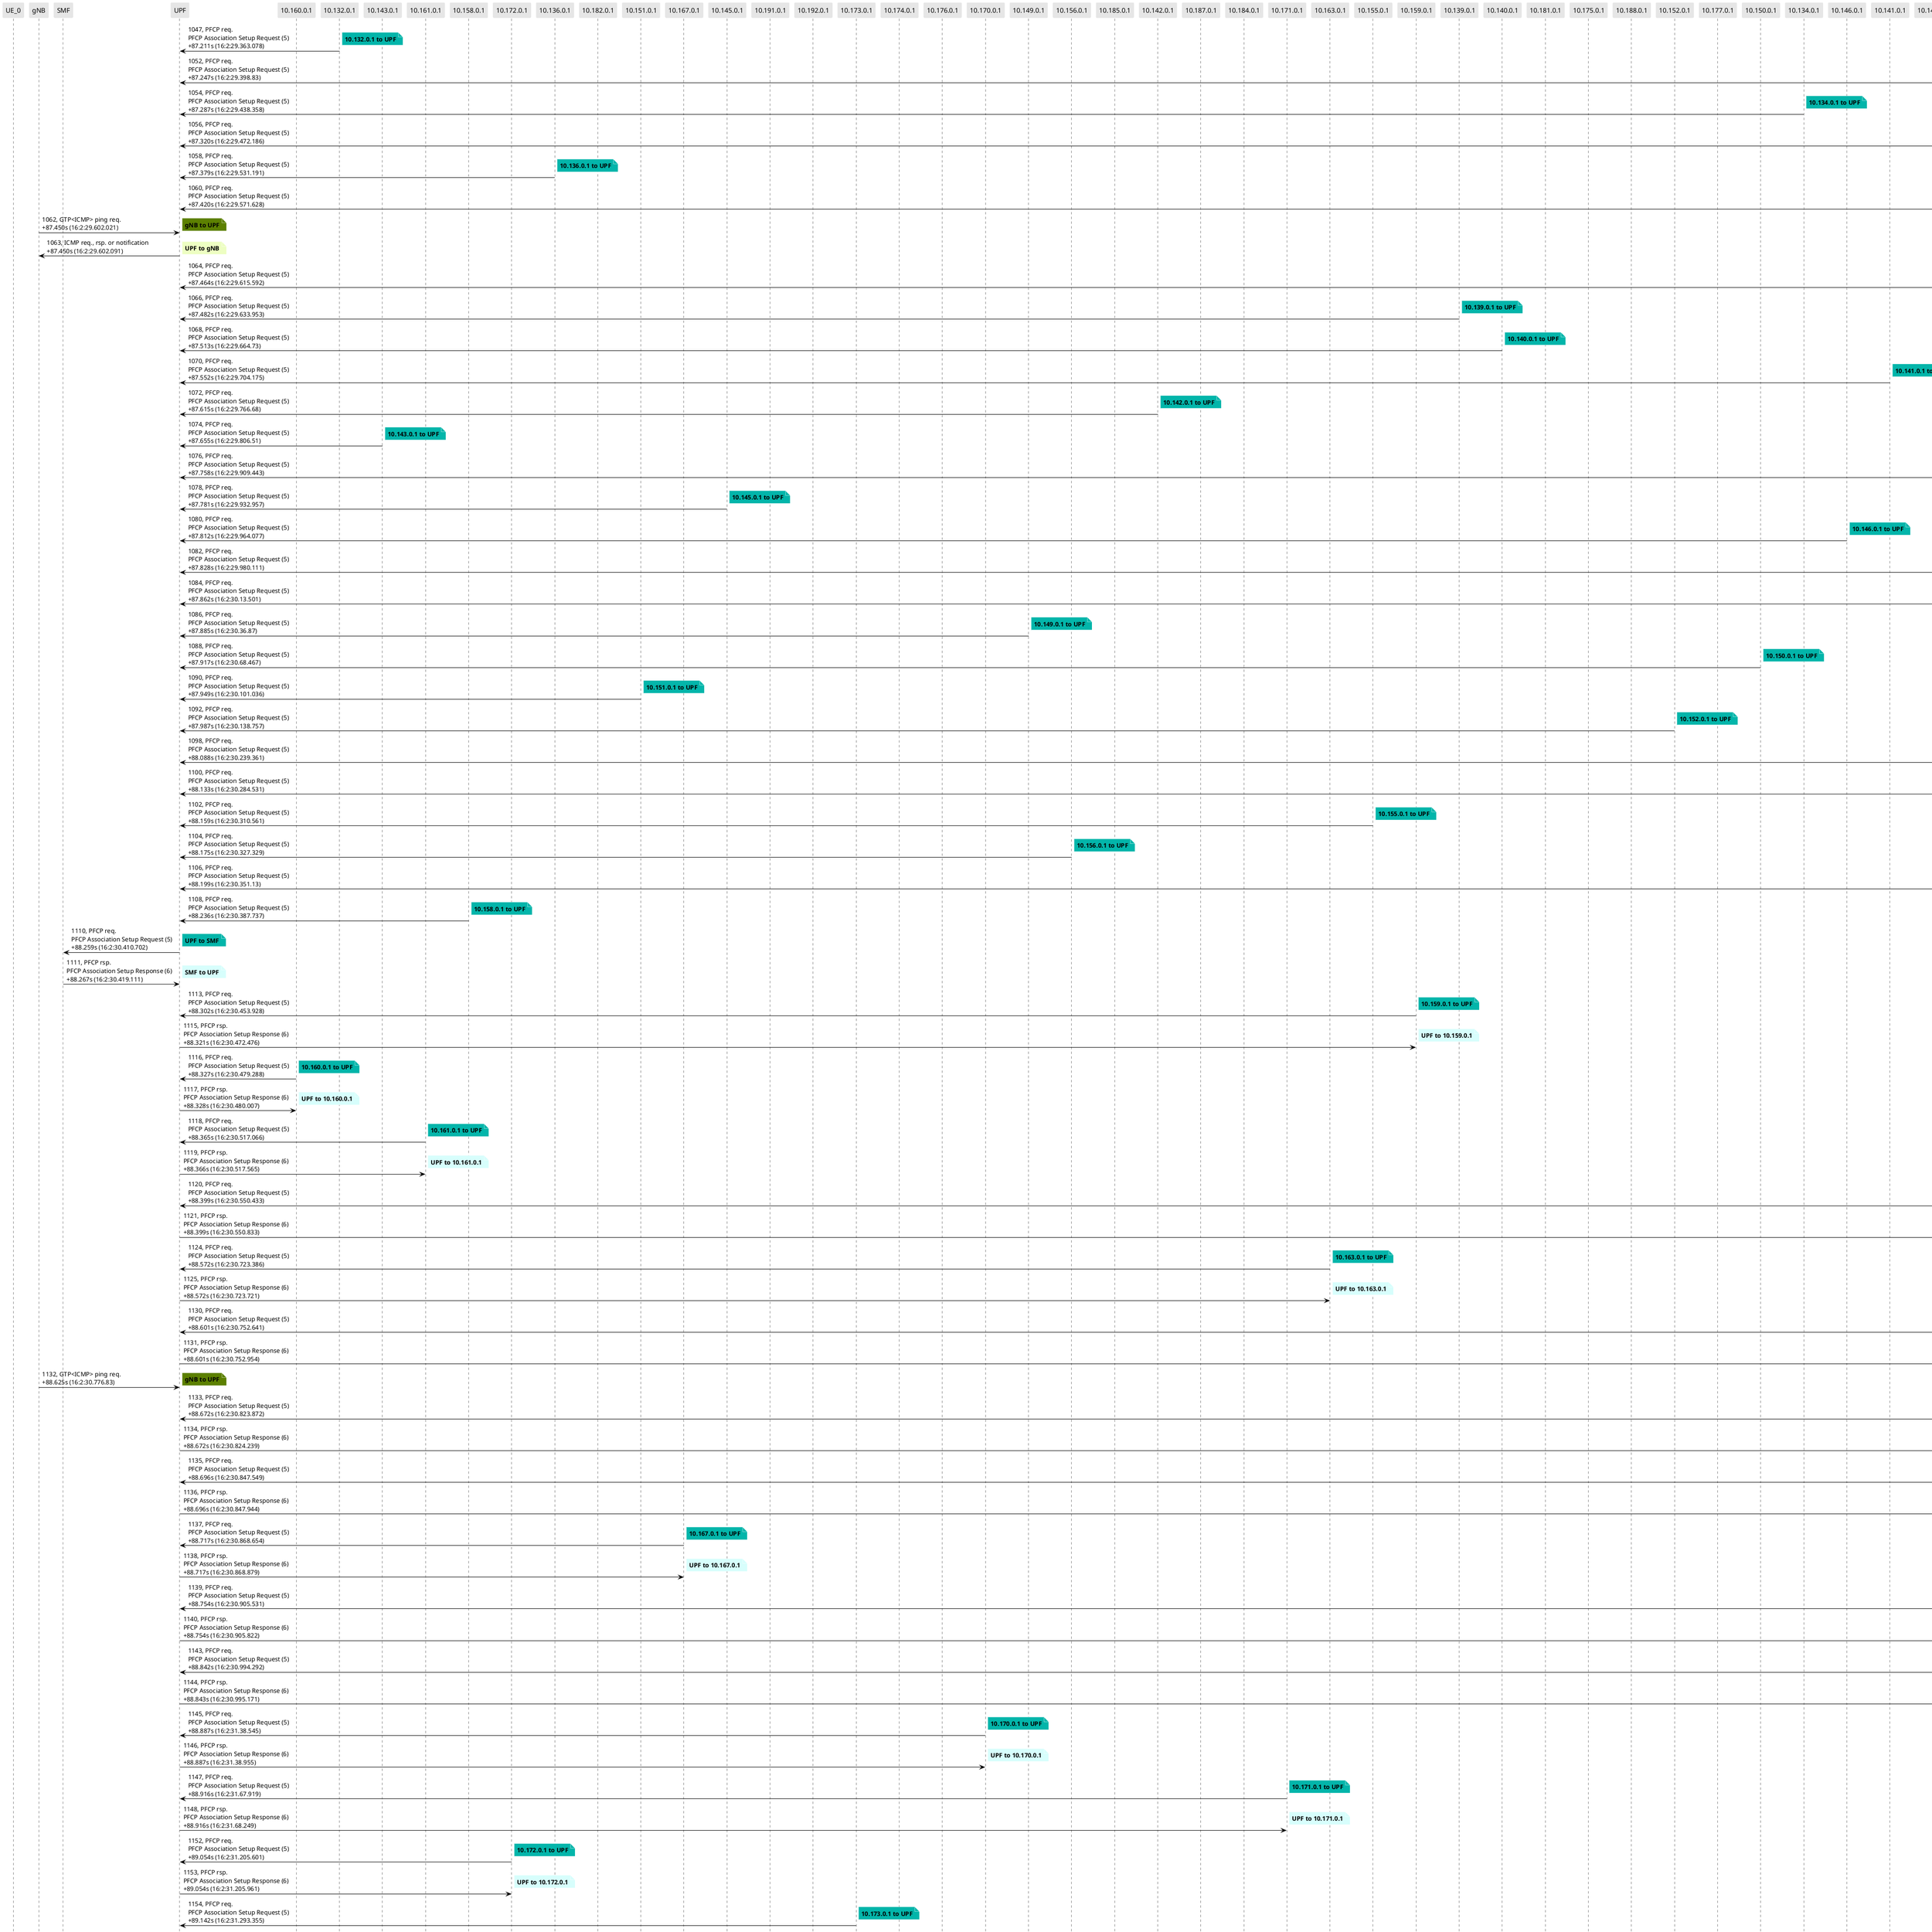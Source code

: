 @startuml
skinparam shadowing false
skinparam NoteBorderColor white
skinparam sequence {
    ArrowColor black
    LifeLineBorderColor black
    LifeLineBackgroundColor black
    ParticipantBorderColor white
    ParticipantBackgroundColor #e6e6e6
}
participant "UE_0"
participant "gNB"
participant "SMF"
participant "UPF"
participant "10.160.0.1"
participant "10.132.0.1"
participant "10.143.0.1"
participant "10.161.0.1"
participant "10.158.0.1"
participant "10.172.0.1"
participant "10.136.0.1"
participant "10.182.0.1"
participant "10.151.0.1"
participant "10.167.0.1"
participant "10.145.0.1"
participant "10.191.0.1"
participant "10.192.0.1"
participant "10.173.0.1"
participant "10.174.0.1"
participant "10.176.0.1"
participant "10.170.0.1"
participant "10.149.0.1"
participant "10.156.0.1"
participant "10.185.0.1"
participant "10.142.0.1"
participant "10.187.0.1"
participant "10.184.0.1"
participant "10.171.0.1"
participant "10.163.0.1"
participant "10.155.0.1"
participant "10.159.0.1"
participant "10.139.0.1"
participant "10.140.0.1"
participant "10.181.0.1"
participant "10.175.0.1"
participant "10.188.0.1"
participant "10.152.0.1"
participant "10.177.0.1"
participant "10.150.0.1"
participant "10.134.0.1"
participant "10.146.0.1"
participant "10.141.0.1"
participant "10.144.0.1"
participant "10.180.0.1"
participant "10.164.0.1"
participant "10.183.0.1"
participant "10.186.0.1"
participant "10.178.0.1"
participant "10.135.0.1"
participant "10.153.0.1"
participant "10.157.0.1"
participant "10.190.0.1"
participant "10.168.0.1"
participant "10.179.0.1"
participant "10.133.0.1"
participant "10.147.0.1"
participant "10.138.0.1"
participant "10.169.0.1"
participant "10.162.0.1"
participant "10.148.0.1"
participant "10.137.0.1"
participant "10.189.0.1"
participant "10.165.0.1"
participant "10.154.0.1"
participant "10.166.0.1"
participant "10.195.0.1"
participant "10.51.0.1"
participant "10.106.0.1"
participant "10.125.0.1"
participant "10.81.0.1"
participant "10.30.0.1"
participant "10.11.0.1"
participant "10.64.0.1"
participant "10.74.0.1"
participant "10.32.0.1"
participant "10.91.0.1"
participant "10.107.0.1"
participant "10.16.0.1"
participant "10.38.0.1"
participant "10.198.0.1"
participant "10.13.0.1"
participant "10.80.0.1"
participant "10.95.0.1"
participant "10.76.0.1"
participant "10.128.0.1"
participant "10.34.0.1"
participant "10.29.0.1"
participant "10.88.0.1"
participant "10.23.0.1"
participant "10.7.0.1"
participant "10.124.0.1"
participant "10.97.0.1"
participant "10.63.0.1"
participant "10.17.0.1"
participant "10.75.0.1"
participant "10.85.0.1"
participant "10.71.0.1"
participant "10.35.0.1"
participant "127.0.0.53"
participant "10.2.0.1"
participant "10.25.0.1"
participant "10.116.0.1"
participant "10.48.0.1"
participant "10.196.0.1"
participant "10.31.0.1"
participant "10.6.0.1"
participant "10.68.0.1"
participant "10.61.0.1"
participant "10.15.0.1"
participant "10.52.0.1"
participant "10.60.0.1"
participant "10.92.0.1"
participant "10.96.0.1"
participant "10.199.0.1"
participant "10.19.0.1"
participant "10.57.0.1"
participant "10.122.0.1"
participant "10.105.0.1"
participant "10.50.0.1"
participant "10.194.0.1"
participant "10.84.0.1"
participant "10.110.0.1"
participant "10.5.0.1"
participant "10.45.0.5"
participant "10.39.0.1"
participant "10.197.0.1"
participant "10.12.0.1"
participant "10.77.0.1"
participant "10.83.0.1"
participant "10.58.0.1"
participant "10.89.0.1"
participant "10.123.0.1"
participant "10.86.0.1"
participant "10.41.0.1"
participant "10.82.0.1"
participant "10.53.0.1"
participant "10.201.0.1"
participant "10.70.0.1"
participant "10.104.0.1"
participant "10.119.0.1"
participant "10.55.0.1"
participant "10.69.0.1"
participant "10.43.0.1"
participant "10.21.0.1"
participant "10.66.0.1"
participant "10.114.0.1"
participant "10.42.0.1"
participant "10.54.0.1"
participant "10.112.0.1"
participant "10.102.0.1"
participant "10.90.0.1"
participant "10.117.0.1"
participant "10.127.0.1"
participant "10.62.0.1"
participant "10.47.0.1"
participant "10.93.0.1"
participant "10.27.0.1"
participant "10.22.0.1"
participant "10.37.0.1"
participant "10.0.0.1"
participant "10.24.0.1"
participant "10.40.0.1"
participant "10.129.0.1"
participant "10.87.0.1"
participant "10.73.0.1"
participant "10.94.0.1"
participant "10.131.0.1"
participant "10.33.0.1"
participant "10.72.0.1"
participant "10.67.0.1"
participant "10.103.0.1"
participant "10.200.0.1"
participant "10.130.0.1"
participant "10.8.0.1"
participant "10.118.0.1"
participant "10.101.0.1"
participant "10.109.0.1"
participant "8.8.8.8"
participant "10.4.0.1"
participant "10.44.0.1"
participant "10.3.0.1"
participant "10.100.0.1"
participant "10.108.0.1"
participant "10.49.0.1"
participant "10.78.0.1"
participant "10.46.0.1"
participant "10.56.0.1"
participant "10.10.0.1"
participant "10.79.0.1"
participant "10.14.0.1"
participant "10.59.0.1"
participant "10.1.0.1"
participant "10.20.0.1"
participant "10.111.0.1"
participant "10.36.0.1"
participant "10.126.0.1"
participant "10.26.0.1"
participant "10.99.0.1"
participant "10.28.0.1"
participant "10.121.0.1"
participant "127.0.0.1"
participant "10.98.0.1"
participant "10.193.0.1"
participant "10.65.0.1"
participant "10.115.0.1"
participant "10.120.0.1"
participant "10.113.0.1"
participant "10.18.0.1"
participant "10.9.0.1"

"10.132.0.1" -> "UPF": 1047, PFCP req.\nPFCP Association Setup Request (5)\n+87.211s (16:2:29.363.078)

note right #03B5AA
**10.132.0.1 to UPF**
end note

"10.133.0.1" -> "UPF": 1052, PFCP req.\nPFCP Association Setup Request (5)\n+87.247s (16:2:29.398.83)

note right #03B5AA
**10.133.0.1 to UPF**
end note

"10.134.0.1" -> "UPF": 1054, PFCP req.\nPFCP Association Setup Request (5)\n+87.287s (16:2:29.438.358)

note right #03B5AA
**10.134.0.1 to UPF**
end note

"10.135.0.1" -> "UPF": 1056, PFCP req.\nPFCP Association Setup Request (5)\n+87.320s (16:2:29.472.186)

note right #03B5AA
**10.135.0.1 to UPF**
end note

"10.136.0.1" -> "UPF": 1058, PFCP req.\nPFCP Association Setup Request (5)\n+87.379s (16:2:29.531.191)

note right #03B5AA
**10.136.0.1 to UPF**
end note

"10.137.0.1" -> "UPF": 1060, PFCP req.\nPFCP Association Setup Request (5)\n+87.420s (16:2:29.571.628)

note right #03B5AA
**10.137.0.1 to UPF**
end note

"gNB" -> "UPF": 1062, GTP<ICMP> ping req.\n+87.450s (16:2:29.602.021)

note right #5C8001
**gNB to UPF**
end note

"UPF" -> "gNB": 1063, ICMP req., rsp. or notification\n+87.450s (16:2:29.602.091)

note right #EDFEC2
**UPF to gNB**
end note

"10.138.0.1" -> "UPF": 1064, PFCP req.\nPFCP Association Setup Request (5)\n+87.464s (16:2:29.615.592)

note right #03B5AA
**10.138.0.1 to UPF**
end note

"10.139.0.1" -> "UPF": 1066, PFCP req.\nPFCP Association Setup Request (5)\n+87.482s (16:2:29.633.953)

note right #03B5AA
**10.139.0.1 to UPF**
end note

"10.140.0.1" -> "UPF": 1068, PFCP req.\nPFCP Association Setup Request (5)\n+87.513s (16:2:29.664.73)

note right #03B5AA
**10.140.0.1 to UPF**
end note

"10.141.0.1" -> "UPF": 1070, PFCP req.\nPFCP Association Setup Request (5)\n+87.552s (16:2:29.704.175)

note right #03B5AA
**10.141.0.1 to UPF**
end note

"10.142.0.1" -> "UPF": 1072, PFCP req.\nPFCP Association Setup Request (5)\n+87.615s (16:2:29.766.68)

note right #03B5AA
**10.142.0.1 to UPF**
end note

"10.143.0.1" -> "UPF": 1074, PFCP req.\nPFCP Association Setup Request (5)\n+87.655s (16:2:29.806.51)

note right #03B5AA
**10.143.0.1 to UPF**
end note

"10.144.0.1" -> "UPF": 1076, PFCP req.\nPFCP Association Setup Request (5)\n+87.758s (16:2:29.909.443)

note right #03B5AA
**10.144.0.1 to UPF**
end note

"10.145.0.1" -> "UPF": 1078, PFCP req.\nPFCP Association Setup Request (5)\n+87.781s (16:2:29.932.957)

note right #03B5AA
**10.145.0.1 to UPF**
end note

"10.146.0.1" -> "UPF": 1080, PFCP req.\nPFCP Association Setup Request (5)\n+87.812s (16:2:29.964.077)

note right #03B5AA
**10.146.0.1 to UPF**
end note

"10.147.0.1" -> "UPF": 1082, PFCP req.\nPFCP Association Setup Request (5)\n+87.828s (16:2:29.980.111)

note right #03B5AA
**10.147.0.1 to UPF**
end note

"10.148.0.1" -> "UPF": 1084, PFCP req.\nPFCP Association Setup Request (5)\n+87.862s (16:2:30.13.501)

note right #03B5AA
**10.148.0.1 to UPF**
end note

"10.149.0.1" -> "UPF": 1086, PFCP req.\nPFCP Association Setup Request (5)\n+87.885s (16:2:30.36.87)

note right #03B5AA
**10.149.0.1 to UPF**
end note

"10.150.0.1" -> "UPF": 1088, PFCP req.\nPFCP Association Setup Request (5)\n+87.917s (16:2:30.68.467)

note right #03B5AA
**10.150.0.1 to UPF**
end note

"10.151.0.1" -> "UPF": 1090, PFCP req.\nPFCP Association Setup Request (5)\n+87.949s (16:2:30.101.036)

note right #03B5AA
**10.151.0.1 to UPF**
end note

"10.152.0.1" -> "UPF": 1092, PFCP req.\nPFCP Association Setup Request (5)\n+87.987s (16:2:30.138.757)

note right #03B5AA
**10.152.0.1 to UPF**
end note

"10.153.0.1" -> "UPF": 1098, PFCP req.\nPFCP Association Setup Request (5)\n+88.088s (16:2:30.239.361)

note right #03B5AA
**10.153.0.1 to UPF**
end note

"10.154.0.1" -> "UPF": 1100, PFCP req.\nPFCP Association Setup Request (5)\n+88.133s (16:2:30.284.531)

note right #03B5AA
**10.154.0.1 to UPF**
end note

"10.155.0.1" -> "UPF": 1102, PFCP req.\nPFCP Association Setup Request (5)\n+88.159s (16:2:30.310.561)

note right #03B5AA
**10.155.0.1 to UPF**
end note

"10.156.0.1" -> "UPF": 1104, PFCP req.\nPFCP Association Setup Request (5)\n+88.175s (16:2:30.327.329)

note right #03B5AA
**10.156.0.1 to UPF**
end note

"10.157.0.1" -> "UPF": 1106, PFCP req.\nPFCP Association Setup Request (5)\n+88.199s (16:2:30.351.13)

note right #03B5AA
**10.157.0.1 to UPF**
end note

"10.158.0.1" -> "UPF": 1108, PFCP req.\nPFCP Association Setup Request (5)\n+88.236s (16:2:30.387.737)

note right #03B5AA
**10.158.0.1 to UPF**
end note

"UPF" -> "SMF": 1110, PFCP req.\nPFCP Association Setup Request (5)\n+88.259s (16:2:30.410.702)

note right #03B5AA
**UPF to SMF**
end note

"SMF" -> "UPF": 1111, PFCP rsp.\nPFCP Association Setup Response (6)\n+88.267s (16:2:30.419.111)

note right #D7FEFC
**SMF to UPF**
end note

"10.159.0.1" -> "UPF": 1113, PFCP req.\nPFCP Association Setup Request (5)\n+88.302s (16:2:30.453.928)

note right #03B5AA
**10.159.0.1 to UPF**
end note

"UPF" -> "10.159.0.1": 1115, PFCP rsp.\nPFCP Association Setup Response (6)\n+88.321s (16:2:30.472.476)

note right #D7FEFC
**UPF to 10.159.0.1**
end note

"10.160.0.1" -> "UPF": 1116, PFCP req.\nPFCP Association Setup Request (5)\n+88.327s (16:2:30.479.288)

note right #03B5AA
**10.160.0.1 to UPF**
end note

"UPF" -> "10.160.0.1": 1117, PFCP rsp.\nPFCP Association Setup Response (6)\n+88.328s (16:2:30.480.007)

note right #D7FEFC
**UPF to 10.160.0.1**
end note

"10.161.0.1" -> "UPF": 1118, PFCP req.\nPFCP Association Setup Request (5)\n+88.365s (16:2:30.517.066)

note right #03B5AA
**10.161.0.1 to UPF**
end note

"UPF" -> "10.161.0.1": 1119, PFCP rsp.\nPFCP Association Setup Response (6)\n+88.366s (16:2:30.517.565)

note right #D7FEFC
**UPF to 10.161.0.1**
end note

"10.162.0.1" -> "UPF": 1120, PFCP req.\nPFCP Association Setup Request (5)\n+88.399s (16:2:30.550.433)

note right #03B5AA
**10.162.0.1 to UPF**
end note

"UPF" -> "10.162.0.1": 1121, PFCP rsp.\nPFCP Association Setup Response (6)\n+88.399s (16:2:30.550.833)

note right #D7FEFC
**UPF to 10.162.0.1**
end note

"10.163.0.1" -> "UPF": 1124, PFCP req.\nPFCP Association Setup Request (5)\n+88.572s (16:2:30.723.386)

note right #03B5AA
**10.163.0.1 to UPF**
end note

"UPF" -> "10.163.0.1": 1125, PFCP rsp.\nPFCP Association Setup Response (6)\n+88.572s (16:2:30.723.721)

note right #D7FEFC
**UPF to 10.163.0.1**
end note

"10.164.0.1" -> "UPF": 1130, PFCP req.\nPFCP Association Setup Request (5)\n+88.601s (16:2:30.752.641)

note right #03B5AA
**10.164.0.1 to UPF**
end note

"UPF" -> "10.164.0.1": 1131, PFCP rsp.\nPFCP Association Setup Response (6)\n+88.601s (16:2:30.752.954)

note right #D7FEFC
**UPF to 10.164.0.1**
end note

"gNB" -> "UPF": 1132, GTP<ICMP> ping req.\n+88.625s (16:2:30.776.83)

note right #5C8001
**gNB to UPF**
end note

"10.165.0.1" -> "UPF": 1133, PFCP req.\nPFCP Association Setup Request (5)\n+88.672s (16:2:30.823.872)

note right #03B5AA
**10.165.0.1 to UPF**
end note

"UPF" -> "10.165.0.1": 1134, PFCP rsp.\nPFCP Association Setup Response (6)\n+88.672s (16:2:30.824.239)

note right #D7FEFC
**UPF to 10.165.0.1**
end note

"10.166.0.1" -> "UPF": 1135, PFCP req.\nPFCP Association Setup Request (5)\n+88.696s (16:2:30.847.549)

note right #03B5AA
**10.166.0.1 to UPF**
end note

"UPF" -> "10.166.0.1": 1136, PFCP rsp.\nPFCP Association Setup Response (6)\n+88.696s (16:2:30.847.944)

note right #D7FEFC
**UPF to 10.166.0.1**
end note

"10.167.0.1" -> "UPF": 1137, PFCP req.\nPFCP Association Setup Request (5)\n+88.717s (16:2:30.868.654)

note right #03B5AA
**10.167.0.1 to UPF**
end note

"UPF" -> "10.167.0.1": 1138, PFCP rsp.\nPFCP Association Setup Response (6)\n+88.717s (16:2:30.868.879)

note right #D7FEFC
**UPF to 10.167.0.1**
end note

"10.168.0.1" -> "UPF": 1139, PFCP req.\nPFCP Association Setup Request (5)\n+88.754s (16:2:30.905.531)

note right #03B5AA
**10.168.0.1 to UPF**
end note

"UPF" -> "10.168.0.1": 1140, PFCP rsp.\nPFCP Association Setup Response (6)\n+88.754s (16:2:30.905.822)

note right #D7FEFC
**UPF to 10.168.0.1**
end note

"10.169.0.1" -> "UPF": 1143, PFCP req.\nPFCP Association Setup Request (5)\n+88.842s (16:2:30.994.292)

note right #03B5AA
**10.169.0.1 to UPF**
end note

"UPF" -> "10.169.0.1": 1144, PFCP rsp.\nPFCP Association Setup Response (6)\n+88.843s (16:2:30.995.171)

note right #D7FEFC
**UPF to 10.169.0.1**
end note

"10.170.0.1" -> "UPF": 1145, PFCP req.\nPFCP Association Setup Request (5)\n+88.887s (16:2:31.38.545)

note right #03B5AA
**10.170.0.1 to UPF**
end note

"UPF" -> "10.170.0.1": 1146, PFCP rsp.\nPFCP Association Setup Response (6)\n+88.887s (16:2:31.38.955)

note right #D7FEFC
**UPF to 10.170.0.1**
end note

"10.171.0.1" -> "UPF": 1147, PFCP req.\nPFCP Association Setup Request (5)\n+88.916s (16:2:31.67.919)

note right #03B5AA
**10.171.0.1 to UPF**
end note

"UPF" -> "10.171.0.1": 1148, PFCP rsp.\nPFCP Association Setup Response (6)\n+88.916s (16:2:31.68.249)

note right #D7FEFC
**UPF to 10.171.0.1**
end note

"10.172.0.1" -> "UPF": 1152, PFCP req.\nPFCP Association Setup Request (5)\n+89.054s (16:2:31.205.601)

note right #03B5AA
**10.172.0.1 to UPF**
end note

"UPF" -> "10.172.0.1": 1153, PFCP rsp.\nPFCP Association Setup Response (6)\n+89.054s (16:2:31.205.961)

note right #D7FEFC
**UPF to 10.172.0.1**
end note

"10.173.0.1" -> "UPF": 1154, PFCP req.\nPFCP Association Setup Request (5)\n+89.142s (16:2:31.293.355)

note right #03B5AA
**10.173.0.1 to UPF**
end note

"UPF" -> "10.173.0.1": 1155, PFCP rsp.\nPFCP Association Setup Response (6)\n+89.148s (16:2:31.299.791)

note right #D7FEFC
**UPF to 10.173.0.1**
end note

"10.174.0.1" -> "UPF": 1157, PFCP req.\nPFCP Association Setup Request (5)\n+89.231s (16:2:31.382.952)

note right #03B5AA
**10.174.0.1 to UPF**
end note

"UPF" -> "10.174.0.1": 1158, PFCP rsp.\nPFCP Association Setup Response (6)\n+89.232s (16:2:31.383.474)

note right #D7FEFC
**UPF to 10.174.0.1**
end note

"10.175.0.1" -> "UPF": 1164, PFCP req.\nPFCP Association Setup Request (5)\n+89.308s (16:2:31.460.032)

note right #03B5AA
**10.175.0.1 to UPF**
end note

"UPF" -> "10.175.0.1": 1165, PFCP rsp.\nPFCP Association Setup Response (6)\n+89.308s (16:2:31.460.279)

note right #D7FEFC
**UPF to 10.175.0.1**
end note

"10.176.0.1" -> "UPF": 1172, PFCP req.\nPFCP Association Setup Request (5)\n+89.345s (16:2:31.496.65)

note right #03B5AA
**10.176.0.1 to UPF**
end note

"UPF" -> "10.176.0.1": 1173, PFCP rsp.\nPFCP Association Setup Response (6)\n+89.345s (16:2:31.497.194)

note right #D7FEFC
**UPF to 10.176.0.1**
end note

"10.177.0.1" -> "UPF": 1174, PFCP req.\nPFCP Association Setup Request (5)\n+89.380s (16:2:31.531.445)

note right #03B5AA
**10.177.0.1 to UPF**
end note

"UPF" -> "10.177.0.1": 1175, PFCP rsp.\nPFCP Association Setup Response (6)\n+89.380s (16:2:31.532.095)

note right #D7FEFC
**UPF to 10.177.0.1**
end note

"10.178.0.1" -> "UPF": 1176, PFCP req.\nPFCP Association Setup Request (5)\n+89.418s (16:2:31.569.932)

note right #03B5AA
**10.178.0.1 to UPF**
end note

"UPF" -> "10.178.0.1": 1177, PFCP rsp.\nPFCP Association Setup Response (6)\n+89.418s (16:2:31.570.134)

note right #D7FEFC
**UPF to 10.178.0.1**
end note

"10.179.0.1" -> "UPF": 1178, PFCP req.\nPFCP Association Setup Request (5)\n+89.471s (16:2:31.623.151)

note right #03B5AA
**10.179.0.1 to UPF**
end note

"UPF" -> "10.179.0.1": 1179, PFCP rsp.\nPFCP Association Setup Response (6)\n+89.472s (16:2:31.623.557)

note right #D7FEFC
**UPF to 10.179.0.1**
end note

"10.180.0.1" -> "UPF": 1181, PFCP req.\nPFCP Association Setup Request (5)\n+89.511s (16:2:31.662.511)

note right #03B5AA
**10.180.0.1 to UPF**
end note

"UPF" -> "10.180.0.1": 1182, PFCP rsp.\nPFCP Association Setup Response (6)\n+89.511s (16:2:31.662.919)

note right #D7FEFC
**UPF to 10.180.0.1**
end note

"10.181.0.1" -> "UPF": 1183, PFCP req.\nPFCP Association Setup Request (5)\n+89.532s (16:2:31.684.024)

note right #03B5AA
**10.181.0.1 to UPF**
end note

"UPF" -> "10.181.0.1": 1184, PFCP rsp.\nPFCP Association Setup Response (6)\n+89.533s (16:2:31.684.49)

note right #D7FEFC
**UPF to 10.181.0.1**
end note

"10.182.0.1" -> "UPF": 1186, PFCP req.\nPFCP Association Setup Request (5)\n+89.564s (16:2:31.716.151)

note right #03B5AA
**10.182.0.1 to UPF**
end note

"UPF" -> "10.182.0.1": 1187, PFCP rsp.\nPFCP Association Setup Response (6)\n+89.565s (16:2:31.716.461)

note right #D7FEFC
**UPF to 10.182.0.1**
end note

"gNB" -> "UPF": 1189, GTP<ICMP> ping req.\n+89.629s (16:2:31.780.73)

note right #5C8001
**gNB to UPF**
end note

"10.183.0.1" -> "UPF": 1190, PFCP req.\nPFCP Association Setup Request (5)\n+89.671s (16:2:31.822.96)

note right #03B5AA
**10.183.0.1 to UPF**
end note

"UPF" -> "10.183.0.1": 1191, PFCP rsp.\nPFCP Association Setup Response (6)\n+89.672s (16:2:31.823.799)

note right #D7FEFC
**UPF to 10.183.0.1**
end note

"10.184.0.1" -> "UPF": 1194, PFCP req.\nPFCP Association Setup Request (5)\n+89.767s (16:2:31.918.9)

note right #03B5AA
**10.184.0.1 to UPF**
end note

"UPF" -> "10.184.0.1": 1197, PFCP rsp.\nPFCP Association Setup Response (6)\n+89.769s (16:2:31.921.138)

note right #D7FEFC
**UPF to 10.184.0.1**
end note

"10.185.0.1" -> "UPF": 1198, PFCP req.\nPFCP Association Setup Request (5)\n+89.819s (16:2:31.970.624)

note right #03B5AA
**10.185.0.1 to UPF**
end note

"UPF" -> "10.185.0.1": 1199, PFCP rsp.\nPFCP Association Setup Response (6)\n+89.819s (16:2:31.970.984)

note right #D7FEFC
**UPF to 10.185.0.1**
end note

"10.186.0.1" -> "UPF": 1200, PFCP req.\nPFCP Association Setup Request (5)\n+89.890s (16:2:32.41.511)

note right #03B5AA
**10.186.0.1 to UPF**
end note

"UPF" -> "10.186.0.1": 1201, PFCP rsp.\nPFCP Association Setup Response (6)\n+89.891s (16:2:32.43.142)

note right #D7FEFC
**UPF to 10.186.0.1**
end note

"10.187.0.1" -> "UPF": 1202, PFCP req.\nPFCP Association Setup Request (5)\n+89.951s (16:2:32.103.222)

note right #03B5AA
**10.187.0.1 to UPF**
end note

"UPF" -> "10.187.0.1": 1203, PFCP rsp.\nPFCP Association Setup Response (6)\n+89.952s (16:2:32.103.458)

note right #D7FEFC
**UPF to 10.187.0.1**
end note

"10.188.0.1" -> "UPF": 1204, PFCP req.\nPFCP Association Setup Request (5)\n+90.040s (16:2:32.191.484)

note right #03B5AA
**10.188.0.1 to UPF**
end note

"UPF" -> "10.188.0.1": 1205, PFCP rsp.\nPFCP Association Setup Response (6)\n+90.040s (16:2:32.191.805)

note right #D7FEFC
**UPF to 10.188.0.1**
end note

"10.189.0.1" -> "UPF": 1206, PFCP req.\nPFCP Association Setup Request (5)\n+90.089s (16:2:32.240.533)

note right #03B5AA
**10.189.0.1 to UPF**
end note

"UPF" -> "10.189.0.1": 1207, PFCP rsp.\nPFCP Association Setup Response (6)\n+90.089s (16:2:32.241.197)

note right #D7FEFC
**UPF to 10.189.0.1**
end note

"10.190.0.1" -> "UPF": 1209, PFCP req.\nPFCP Association Setup Request (5)\n+90.144s (16:2:32.296.006)

note right #03B5AA
**10.190.0.1 to UPF**
end note

"UPF" -> "10.190.0.1": 1210, PFCP rsp.\nPFCP Association Setup Response (6)\n+90.144s (16:2:32.296.311)

note right #D7FEFC
**UPF to 10.190.0.1**
end note

"10.191.0.1" -> "UPF": 1211, PFCP req.\nPFCP Association Setup Request (5)\n+90.201s (16:2:32.353.081)

note right #03B5AA
**10.191.0.1 to UPF**
end note

"UPF" -> "10.191.0.1": 1212, PFCP rsp.\nPFCP Association Setup Response (6)\n+90.204s (16:2:32.356.12)

note right #D7FEFC
**UPF to 10.191.0.1**
end note

"10.192.0.1" -> "UPF": 1213, PFCP req.\nPFCP Association Setup Request (5)\n+90.240s (16:2:32.392.264)

note right #03B5AA
**10.192.0.1 to UPF**
end note

@enduml
